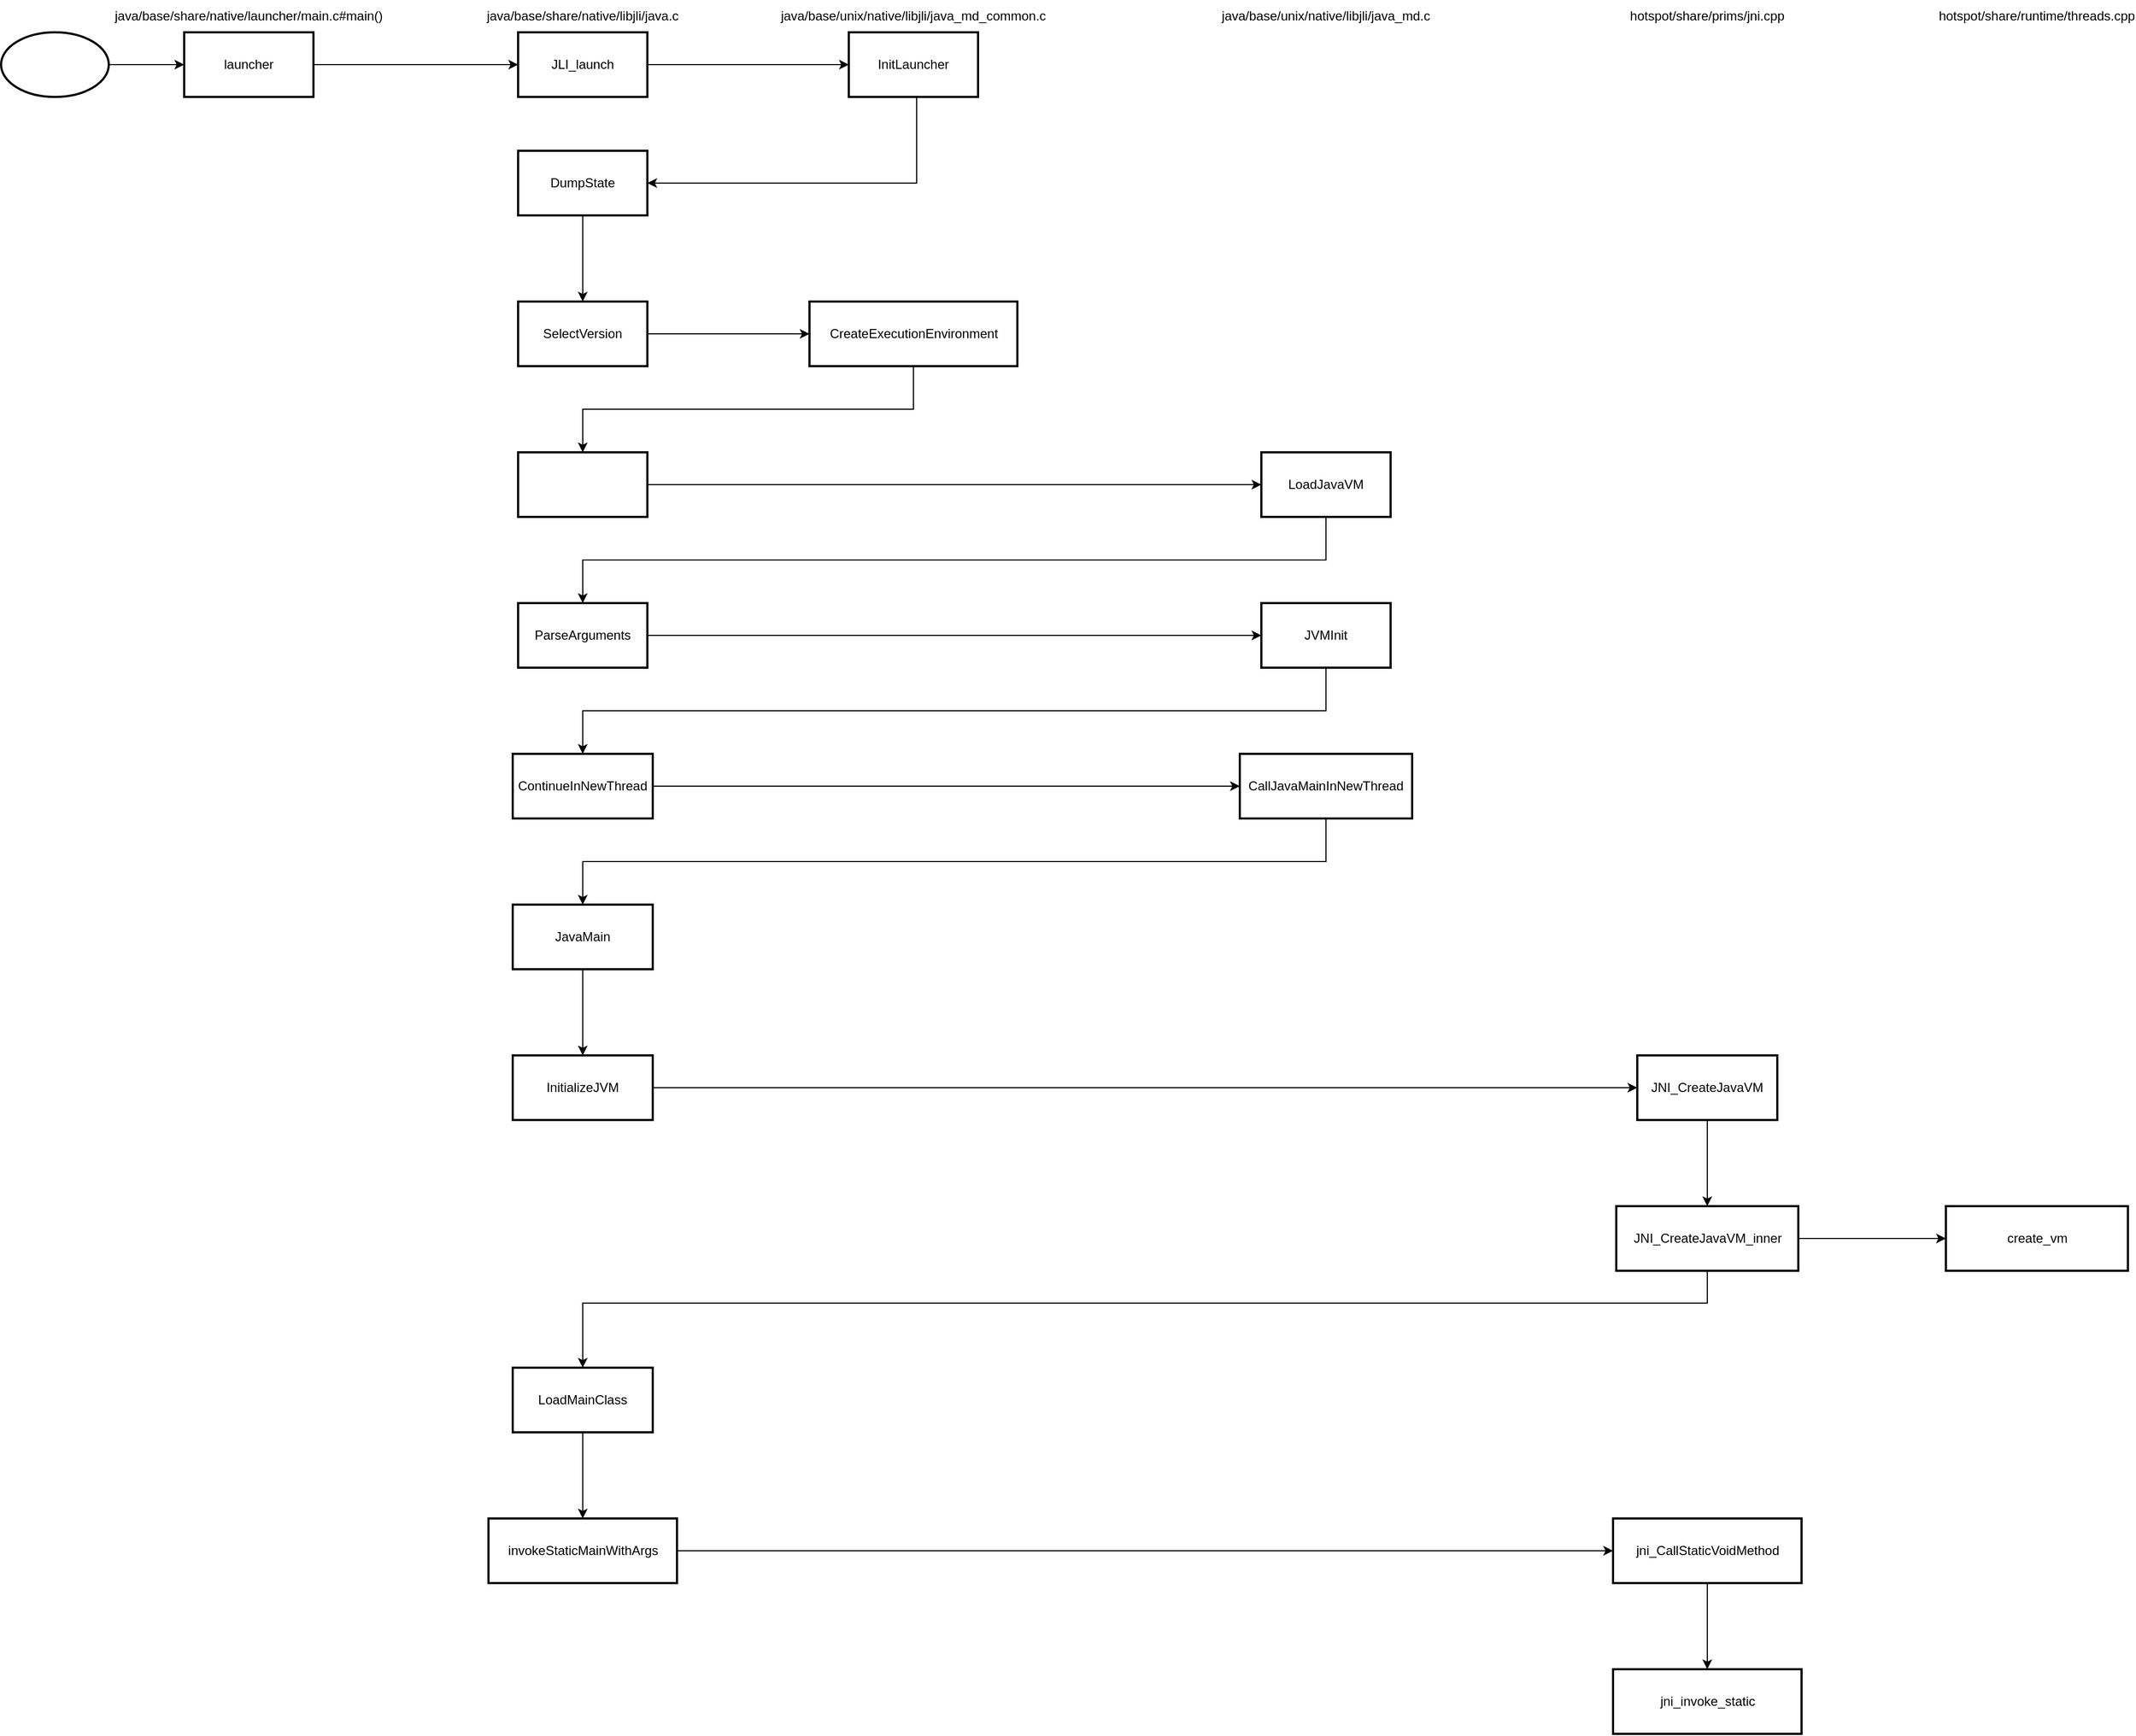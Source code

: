 <mxfile version="24.7.6">
  <diagram name="第 1 页" id="EW0pqv8WBgVQwhpAsJ-Y">
    <mxGraphModel dx="1426" dy="757" grid="1" gridSize="10" guides="1" tooltips="1" connect="1" arrows="1" fold="1" page="1" pageScale="1" pageWidth="827" pageHeight="1169" math="0" shadow="0">
      <root>
        <mxCell id="0" />
        <mxCell id="1" parent="0" />
        <mxCell id="tLt2KG-wKE5PONiP59la-1" value="java/base/share/native/launcher/main.c#main()" style="text;html=1;align=center;verticalAlign=middle;whiteSpace=wrap;rounded=0;" parent="1" vertex="1">
          <mxGeometry x="240" y="40" width="60" height="30" as="geometry" />
        </mxCell>
        <mxCell id="tLt2KG-wKE5PONiP59la-2" value="" style="edgeStyle=orthogonalEdgeStyle;rounded=0;orthogonalLoop=1;jettySize=auto;html=1;" parent="1" source="tLt2KG-wKE5PONiP59la-3" target="tLt2KG-wKE5PONiP59la-5" edge="1">
          <mxGeometry relative="1" as="geometry" />
        </mxCell>
        <mxCell id="tLt2KG-wKE5PONiP59la-3" value="" style="strokeWidth=2;html=1;shape=mxgraph.flowchart.start_1;whiteSpace=wrap;" parent="1" vertex="1">
          <mxGeometry x="40" y="70" width="100" height="60" as="geometry" />
        </mxCell>
        <mxCell id="tLt2KG-wKE5PONiP59la-4" value="" style="edgeStyle=orthogonalEdgeStyle;rounded=0;orthogonalLoop=1;jettySize=auto;html=1;" parent="1" source="tLt2KG-wKE5PONiP59la-5" target="tLt2KG-wKE5PONiP59la-6" edge="1">
          <mxGeometry relative="1" as="geometry" />
        </mxCell>
        <mxCell id="tLt2KG-wKE5PONiP59la-5" value="launcher" style="whiteSpace=wrap;html=1;strokeWidth=2;" parent="1" vertex="1">
          <mxGeometry x="210" y="70" width="120" height="60" as="geometry" />
        </mxCell>
        <mxCell id="tLt2KG-wKE5PONiP59la-10" value="" style="edgeStyle=orthogonalEdgeStyle;rounded=0;orthogonalLoop=1;jettySize=auto;html=1;" parent="1" source="tLt2KG-wKE5PONiP59la-6" target="tLt2KG-wKE5PONiP59la-9" edge="1">
          <mxGeometry relative="1" as="geometry" />
        </mxCell>
        <mxCell id="tLt2KG-wKE5PONiP59la-6" value="JLI_launch" style="whiteSpace=wrap;html=1;strokeWidth=2;" parent="1" vertex="1">
          <mxGeometry x="520" y="70" width="120" height="60" as="geometry" />
        </mxCell>
        <mxCell id="tLt2KG-wKE5PONiP59la-8" value="java/base/share/native/libjli/java.c" style="text;html=1;align=center;verticalAlign=middle;whiteSpace=wrap;rounded=0;" parent="1" vertex="1">
          <mxGeometry x="550" y="40" width="60" height="30" as="geometry" />
        </mxCell>
        <mxCell id="Qh0ZPegz-4Dvq6i9Fg19-2" value="" style="edgeStyle=orthogonalEdgeStyle;rounded=0;orthogonalLoop=1;jettySize=auto;html=1;" parent="1" source="tLt2KG-wKE5PONiP59la-9" target="Qh0ZPegz-4Dvq6i9Fg19-1" edge="1">
          <mxGeometry relative="1" as="geometry">
            <Array as="points">
              <mxPoint x="890" y="210" />
            </Array>
          </mxGeometry>
        </mxCell>
        <mxCell id="tLt2KG-wKE5PONiP59la-9" value="InitLauncher" style="whiteSpace=wrap;html=1;strokeWidth=2;" parent="1" vertex="1">
          <mxGeometry x="827" y="70" width="120" height="60" as="geometry" />
        </mxCell>
        <mxCell id="tLt2KG-wKE5PONiP59la-11" value="java/base/unix/native/libjli/java_md_common.c" style="text;html=1;align=center;verticalAlign=middle;whiteSpace=wrap;rounded=0;" parent="1" vertex="1">
          <mxGeometry x="857" y="40" width="60" height="30" as="geometry" />
        </mxCell>
        <mxCell id="Qh0ZPegz-4Dvq6i9Fg19-4" value="" style="edgeStyle=orthogonalEdgeStyle;rounded=0;orthogonalLoop=1;jettySize=auto;html=1;" parent="1" source="Qh0ZPegz-4Dvq6i9Fg19-1" target="Qh0ZPegz-4Dvq6i9Fg19-3" edge="1">
          <mxGeometry relative="1" as="geometry" />
        </mxCell>
        <mxCell id="Qh0ZPegz-4Dvq6i9Fg19-1" value="DumpState" style="whiteSpace=wrap;html=1;strokeWidth=2;" parent="1" vertex="1">
          <mxGeometry x="520" y="180" width="120" height="60" as="geometry" />
        </mxCell>
        <mxCell id="Qh0ZPegz-4Dvq6i9Fg19-6" value="" style="edgeStyle=orthogonalEdgeStyle;rounded=0;orthogonalLoop=1;jettySize=auto;html=1;" parent="1" source="Qh0ZPegz-4Dvq6i9Fg19-3" target="Qh0ZPegz-4Dvq6i9Fg19-5" edge="1">
          <mxGeometry relative="1" as="geometry" />
        </mxCell>
        <mxCell id="Qh0ZPegz-4Dvq6i9Fg19-3" value="SelectVersion" style="whiteSpace=wrap;html=1;strokeWidth=2;" parent="1" vertex="1">
          <mxGeometry x="520" y="320" width="120" height="60" as="geometry" />
        </mxCell>
        <mxCell id="Qh0ZPegz-4Dvq6i9Fg19-8" value="" style="edgeStyle=orthogonalEdgeStyle;rounded=0;orthogonalLoop=1;jettySize=auto;html=1;entryX=0.5;entryY=0;entryDx=0;entryDy=0;" parent="1" source="Qh0ZPegz-4Dvq6i9Fg19-5" target="Qh0ZPegz-4Dvq6i9Fg19-9" edge="1">
          <mxGeometry relative="1" as="geometry">
            <mxPoint x="896.5" y="470" as="targetPoint" />
            <Array as="points">
              <mxPoint x="887" y="420" />
              <mxPoint x="580" y="420" />
            </Array>
          </mxGeometry>
        </mxCell>
        <mxCell id="Qh0ZPegz-4Dvq6i9Fg19-5" value="CreateExecutionEnvironment" style="whiteSpace=wrap;html=1;strokeWidth=2;" parent="1" vertex="1">
          <mxGeometry x="790.5" y="320" width="193" height="60" as="geometry" />
        </mxCell>
        <mxCell id="Qh0ZPegz-4Dvq6i9Fg19-11" value="" style="edgeStyle=orthogonalEdgeStyle;rounded=0;orthogonalLoop=1;jettySize=auto;html=1;" parent="1" source="Qh0ZPegz-4Dvq6i9Fg19-9" target="Qh0ZPegz-4Dvq6i9Fg19-10" edge="1">
          <mxGeometry relative="1" as="geometry" />
        </mxCell>
        <mxCell id="Qh0ZPegz-4Dvq6i9Fg19-9" value="" style="whiteSpace=wrap;html=1;strokeWidth=2;" parent="1" vertex="1">
          <mxGeometry x="520" y="460" width="120" height="60" as="geometry" />
        </mxCell>
        <mxCell id="Qh0ZPegz-4Dvq6i9Fg19-14" value="" style="edgeStyle=orthogonalEdgeStyle;rounded=0;orthogonalLoop=1;jettySize=auto;html=1;" parent="1" source="Qh0ZPegz-4Dvq6i9Fg19-10" target="Qh0ZPegz-4Dvq6i9Fg19-13" edge="1">
          <mxGeometry relative="1" as="geometry">
            <Array as="points">
              <mxPoint x="1270" y="560" />
              <mxPoint x="580" y="560" />
            </Array>
          </mxGeometry>
        </mxCell>
        <mxCell id="Qh0ZPegz-4Dvq6i9Fg19-10" value="LoadJavaVM" style="whiteSpace=wrap;html=1;strokeWidth=2;" parent="1" vertex="1">
          <mxGeometry x="1210" y="460" width="120" height="60" as="geometry" />
        </mxCell>
        <mxCell id="Qh0ZPegz-4Dvq6i9Fg19-12" value="java/base/unix/native/libjli/java_md.c" style="text;html=1;align=center;verticalAlign=middle;whiteSpace=wrap;rounded=0;" parent="1" vertex="1">
          <mxGeometry x="1240" y="40" width="60" height="30" as="geometry" />
        </mxCell>
        <mxCell id="Qh0ZPegz-4Dvq6i9Fg19-16" value="" style="edgeStyle=orthogonalEdgeStyle;rounded=0;orthogonalLoop=1;jettySize=auto;html=1;" parent="1" source="Qh0ZPegz-4Dvq6i9Fg19-13" target="Qh0ZPegz-4Dvq6i9Fg19-15" edge="1">
          <mxGeometry relative="1" as="geometry" />
        </mxCell>
        <mxCell id="Qh0ZPegz-4Dvq6i9Fg19-13" value="ParseArguments" style="whiteSpace=wrap;html=1;strokeWidth=2;" parent="1" vertex="1">
          <mxGeometry x="520" y="600" width="120" height="60" as="geometry" />
        </mxCell>
        <mxCell id="Qh0ZPegz-4Dvq6i9Fg19-18" value="" style="edgeStyle=orthogonalEdgeStyle;rounded=0;orthogonalLoop=1;jettySize=auto;html=1;" parent="1" source="Qh0ZPegz-4Dvq6i9Fg19-15" target="Qh0ZPegz-4Dvq6i9Fg19-17" edge="1">
          <mxGeometry relative="1" as="geometry">
            <Array as="points">
              <mxPoint x="1270" y="700" />
              <mxPoint x="580" y="700" />
            </Array>
          </mxGeometry>
        </mxCell>
        <mxCell id="Qh0ZPegz-4Dvq6i9Fg19-15" value="JVMInit" style="whiteSpace=wrap;html=1;strokeWidth=2;" parent="1" vertex="1">
          <mxGeometry x="1210" y="600" width="120" height="60" as="geometry" />
        </mxCell>
        <mxCell id="fzGPynKHHogGRUGH7-Ga-2" value="" style="edgeStyle=orthogonalEdgeStyle;rounded=0;orthogonalLoop=1;jettySize=auto;html=1;" edge="1" parent="1" source="Qh0ZPegz-4Dvq6i9Fg19-17" target="fzGPynKHHogGRUGH7-Ga-1">
          <mxGeometry relative="1" as="geometry" />
        </mxCell>
        <mxCell id="Qh0ZPegz-4Dvq6i9Fg19-17" value="ContinueInNewThread" style="whiteSpace=wrap;html=1;strokeWidth=2;" parent="1" vertex="1">
          <mxGeometry x="515" y="740" width="130" height="60" as="geometry" />
        </mxCell>
        <mxCell id="fzGPynKHHogGRUGH7-Ga-4" style="edgeStyle=orthogonalEdgeStyle;rounded=0;orthogonalLoop=1;jettySize=auto;html=1;entryX=0.5;entryY=0;entryDx=0;entryDy=0;" edge="1" parent="1" source="fzGPynKHHogGRUGH7-Ga-1" target="fzGPynKHHogGRUGH7-Ga-3">
          <mxGeometry relative="1" as="geometry">
            <Array as="points">
              <mxPoint x="1270" y="840" />
              <mxPoint x="580" y="840" />
            </Array>
          </mxGeometry>
        </mxCell>
        <mxCell id="fzGPynKHHogGRUGH7-Ga-1" value="CallJavaMainInNewThread" style="whiteSpace=wrap;html=1;strokeWidth=2;" vertex="1" parent="1">
          <mxGeometry x="1190" y="740" width="160" height="60" as="geometry" />
        </mxCell>
        <mxCell id="fzGPynKHHogGRUGH7-Ga-6" value="" style="edgeStyle=orthogonalEdgeStyle;rounded=0;orthogonalLoop=1;jettySize=auto;html=1;" edge="1" parent="1" source="fzGPynKHHogGRUGH7-Ga-3" target="fzGPynKHHogGRUGH7-Ga-5">
          <mxGeometry relative="1" as="geometry" />
        </mxCell>
        <mxCell id="fzGPynKHHogGRUGH7-Ga-3" value="JavaMain" style="whiteSpace=wrap;html=1;strokeWidth=2;" vertex="1" parent="1">
          <mxGeometry x="515" y="880" width="130" height="60" as="geometry" />
        </mxCell>
        <mxCell id="fzGPynKHHogGRUGH7-Ga-9" value="" style="edgeStyle=orthogonalEdgeStyle;rounded=0;orthogonalLoop=1;jettySize=auto;html=1;" edge="1" parent="1" source="fzGPynKHHogGRUGH7-Ga-5" target="fzGPynKHHogGRUGH7-Ga-8">
          <mxGeometry relative="1" as="geometry" />
        </mxCell>
        <mxCell id="fzGPynKHHogGRUGH7-Ga-5" value="InitializeJVM" style="whiteSpace=wrap;html=1;strokeWidth=2;" vertex="1" parent="1">
          <mxGeometry x="515" y="1020" width="130" height="60" as="geometry" />
        </mxCell>
        <mxCell id="fzGPynKHHogGRUGH7-Ga-7" value="hotspot/share/prims/jni.cpp" style="text;html=1;align=center;verticalAlign=middle;whiteSpace=wrap;rounded=0;" vertex="1" parent="1">
          <mxGeometry x="1594" y="40" width="60" height="30" as="geometry" />
        </mxCell>
        <mxCell id="fzGPynKHHogGRUGH7-Ga-11" value="" style="edgeStyle=orthogonalEdgeStyle;rounded=0;orthogonalLoop=1;jettySize=auto;html=1;" edge="1" parent="1" source="fzGPynKHHogGRUGH7-Ga-8" target="fzGPynKHHogGRUGH7-Ga-10">
          <mxGeometry relative="1" as="geometry" />
        </mxCell>
        <mxCell id="fzGPynKHHogGRUGH7-Ga-8" value="JNI_CreateJavaVM" style="whiteSpace=wrap;html=1;strokeWidth=2;" vertex="1" parent="1">
          <mxGeometry x="1559" y="1020" width="130" height="60" as="geometry" />
        </mxCell>
        <mxCell id="fzGPynKHHogGRUGH7-Ga-14" value="" style="edgeStyle=orthogonalEdgeStyle;rounded=0;orthogonalLoop=1;jettySize=auto;html=1;" edge="1" parent="1" source="fzGPynKHHogGRUGH7-Ga-10" target="fzGPynKHHogGRUGH7-Ga-13">
          <mxGeometry relative="1" as="geometry" />
        </mxCell>
        <mxCell id="fzGPynKHHogGRUGH7-Ga-16" style="edgeStyle=orthogonalEdgeStyle;rounded=0;orthogonalLoop=1;jettySize=auto;html=1;entryX=0.5;entryY=0;entryDx=0;entryDy=0;" edge="1" parent="1" source="fzGPynKHHogGRUGH7-Ga-10" target="fzGPynKHHogGRUGH7-Ga-15">
          <mxGeometry relative="1" as="geometry">
            <Array as="points">
              <mxPoint x="1624" y="1250" />
              <mxPoint x="580" y="1250" />
            </Array>
          </mxGeometry>
        </mxCell>
        <mxCell id="fzGPynKHHogGRUGH7-Ga-10" value="JNI_CreateJavaVM_inner" style="whiteSpace=wrap;html=1;strokeWidth=2;" vertex="1" parent="1">
          <mxGeometry x="1539.5" y="1160" width="169" height="60" as="geometry" />
        </mxCell>
        <mxCell id="fzGPynKHHogGRUGH7-Ga-12" value="hotspot/share/runtime/threads.cpp" style="text;html=1;align=center;verticalAlign=middle;whiteSpace=wrap;rounded=0;" vertex="1" parent="1">
          <mxGeometry x="1900" y="40" width="60" height="30" as="geometry" />
        </mxCell>
        <mxCell id="fzGPynKHHogGRUGH7-Ga-13" value="create_vm" style="whiteSpace=wrap;html=1;strokeWidth=2;" vertex="1" parent="1">
          <mxGeometry x="1845.5" y="1160" width="169" height="60" as="geometry" />
        </mxCell>
        <mxCell id="fzGPynKHHogGRUGH7-Ga-18" value="" style="edgeStyle=orthogonalEdgeStyle;rounded=0;orthogonalLoop=1;jettySize=auto;html=1;" edge="1" parent="1" source="fzGPynKHHogGRUGH7-Ga-15" target="fzGPynKHHogGRUGH7-Ga-17">
          <mxGeometry relative="1" as="geometry" />
        </mxCell>
        <mxCell id="fzGPynKHHogGRUGH7-Ga-15" value="LoadMainClass" style="whiteSpace=wrap;html=1;strokeWidth=2;" vertex="1" parent="1">
          <mxGeometry x="515" y="1310" width="130" height="60" as="geometry" />
        </mxCell>
        <mxCell id="fzGPynKHHogGRUGH7-Ga-20" value="" style="edgeStyle=orthogonalEdgeStyle;rounded=0;orthogonalLoop=1;jettySize=auto;html=1;" edge="1" parent="1" source="fzGPynKHHogGRUGH7-Ga-17" target="fzGPynKHHogGRUGH7-Ga-19">
          <mxGeometry relative="1" as="geometry" />
        </mxCell>
        <mxCell id="fzGPynKHHogGRUGH7-Ga-17" value="invokeStaticMainWithArgs" style="whiteSpace=wrap;html=1;strokeWidth=2;" vertex="1" parent="1">
          <mxGeometry x="492.5" y="1450" width="175" height="60" as="geometry" />
        </mxCell>
        <mxCell id="fzGPynKHHogGRUGH7-Ga-22" value="" style="edgeStyle=orthogonalEdgeStyle;rounded=0;orthogonalLoop=1;jettySize=auto;html=1;" edge="1" parent="1" source="fzGPynKHHogGRUGH7-Ga-19" target="fzGPynKHHogGRUGH7-Ga-21">
          <mxGeometry relative="1" as="geometry" />
        </mxCell>
        <mxCell id="fzGPynKHHogGRUGH7-Ga-19" value="jni_CallStaticVoidMethod" style="whiteSpace=wrap;html=1;strokeWidth=2;" vertex="1" parent="1">
          <mxGeometry x="1536.5" y="1450" width="175" height="60" as="geometry" />
        </mxCell>
        <mxCell id="fzGPynKHHogGRUGH7-Ga-21" value="jni_invoke_static" style="whiteSpace=wrap;html=1;strokeWidth=2;" vertex="1" parent="1">
          <mxGeometry x="1536.5" y="1590" width="175" height="60" as="geometry" />
        </mxCell>
      </root>
    </mxGraphModel>
  </diagram>
</mxfile>
